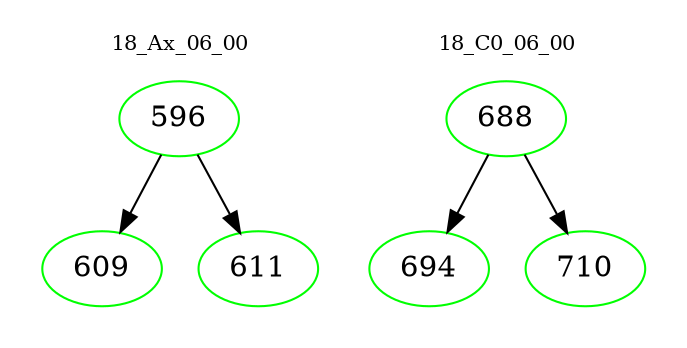digraph{
subgraph cluster_0 {
color = white
label = "18_Ax_06_00";
fontsize=10;
T0_596 [label="596", color="green"]
T0_596 -> T0_609 [color="black"]
T0_609 [label="609", color="green"]
T0_596 -> T0_611 [color="black"]
T0_611 [label="611", color="green"]
}
subgraph cluster_1 {
color = white
label = "18_C0_06_00";
fontsize=10;
T1_688 [label="688", color="green"]
T1_688 -> T1_694 [color="black"]
T1_694 [label="694", color="green"]
T1_688 -> T1_710 [color="black"]
T1_710 [label="710", color="green"]
}
}
